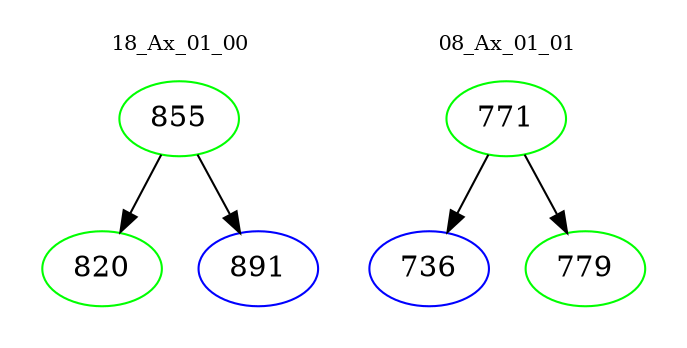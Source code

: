 digraph{
subgraph cluster_0 {
color = white
label = "18_Ax_01_00";
fontsize=10;
T0_855 [label="855", color="green"]
T0_855 -> T0_820 [color="black"]
T0_820 [label="820", color="green"]
T0_855 -> T0_891 [color="black"]
T0_891 [label="891", color="blue"]
}
subgraph cluster_1 {
color = white
label = "08_Ax_01_01";
fontsize=10;
T1_771 [label="771", color="green"]
T1_771 -> T1_736 [color="black"]
T1_736 [label="736", color="blue"]
T1_771 -> T1_779 [color="black"]
T1_779 [label="779", color="green"]
}
}
